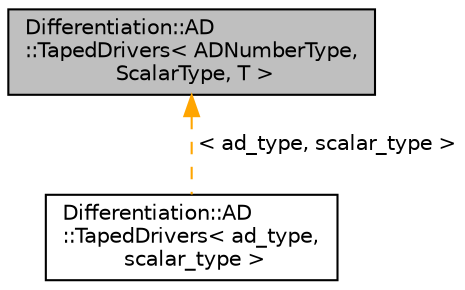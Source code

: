digraph "Differentiation::AD::TapedDrivers&lt; ADNumberType, ScalarType, T &gt;"
{
 // LATEX_PDF_SIZE
  edge [fontname="Helvetica",fontsize="10",labelfontname="Helvetica",labelfontsize="10"];
  node [fontname="Helvetica",fontsize="10",shape=record];
  Node1 [label="Differentiation::AD\l::TapedDrivers\< ADNumberType,\l ScalarType, T \>",height=0.2,width=0.4,color="black", fillcolor="grey75", style="filled", fontcolor="black",tooltip=" "];
  Node1 -> Node2 [dir="back",color="orange",fontsize="10",style="dashed",label=" \< ad_type, scalar_type \>" ,fontname="Helvetica"];
  Node2 [label="Differentiation::AD\l::TapedDrivers\< ad_type,\l scalar_type \>",height=0.2,width=0.4,color="black", fillcolor="white", style="filled",URL="$structDifferentiation_1_1AD_1_1TapedDrivers.html",tooltip=" "];
}
